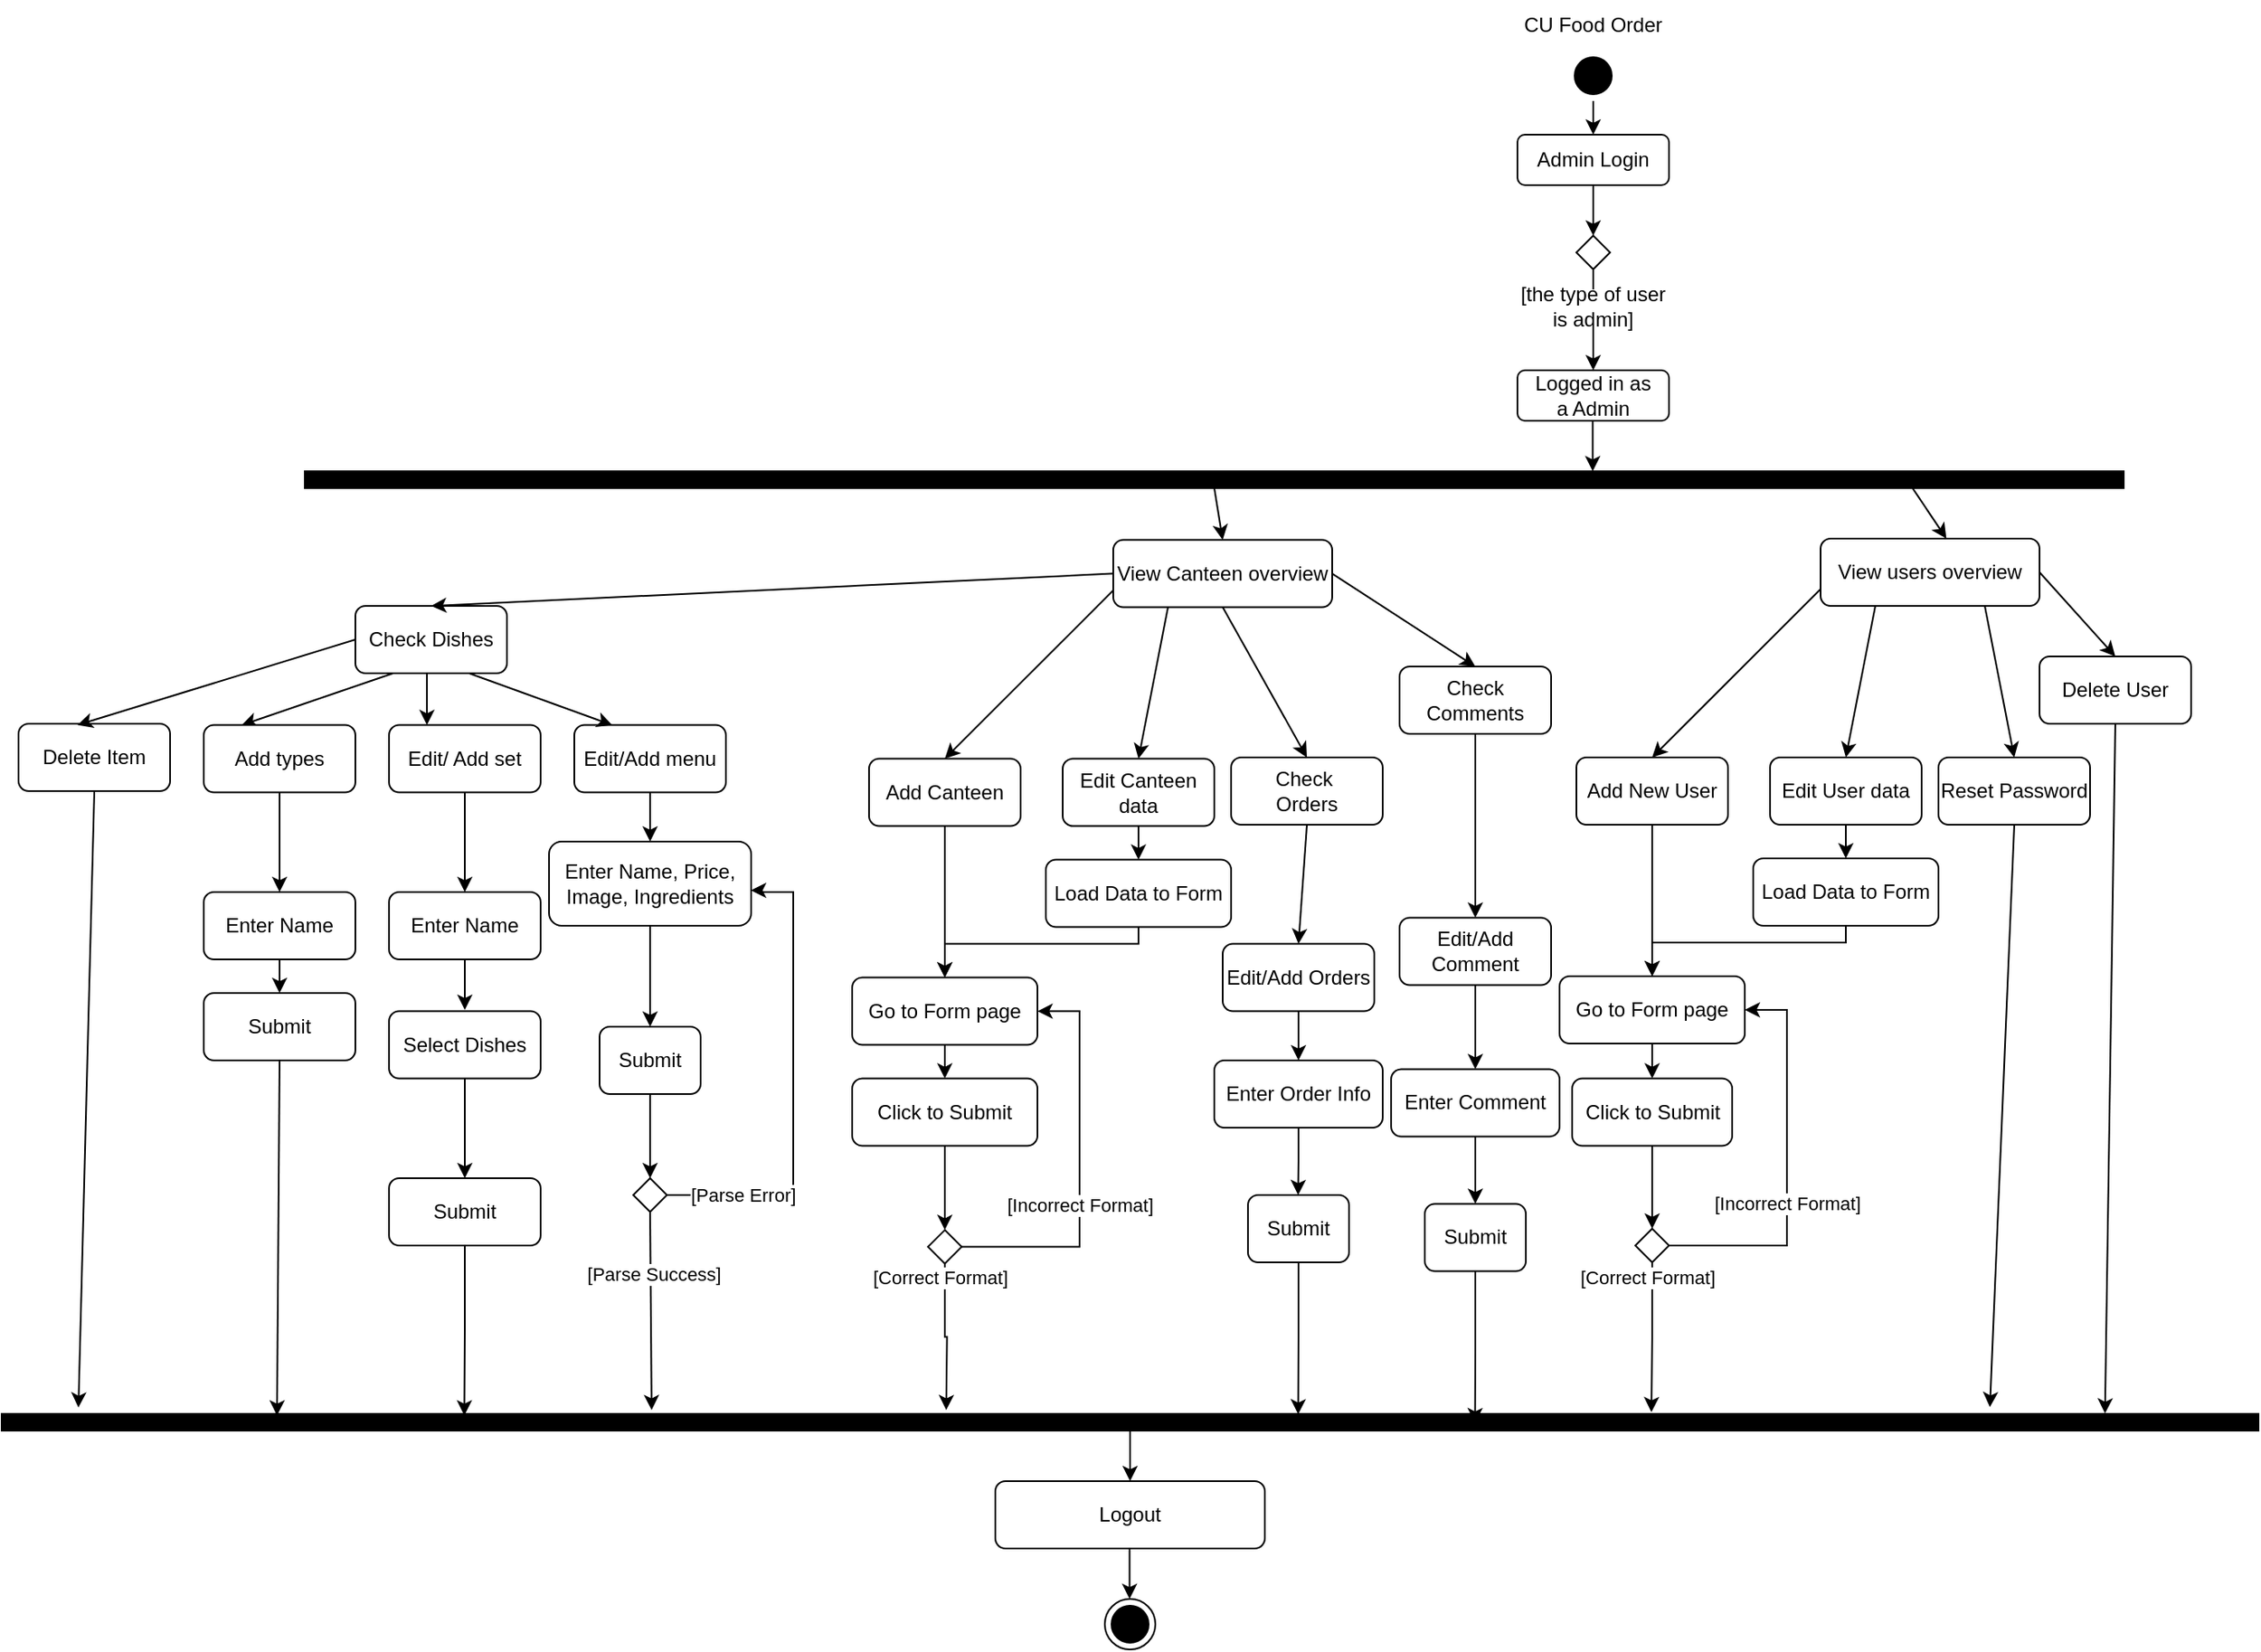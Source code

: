 <mxfile version="17.5.0" type="github">
  <diagram id="CyJgObJi3Y4IKMW2HgQD" name="Page-1">
    <mxGraphModel dx="2774" dy="965" grid="1" gridSize="10" guides="1" tooltips="1" connect="1" arrows="1" fold="1" page="1" pageScale="1" pageWidth="850" pageHeight="1100" math="0" shadow="0">
      <root>
        <mxCell id="0" />
        <mxCell id="1" parent="0" />
        <mxCell id="6IXAWy9S-mfrVJF5mJvr-1" value="" style="ellipse;html=1;shape=startState;fillColor=#000000;strokeColor=#000000;" vertex="1" parent="1">
          <mxGeometry x="460" y="190" width="30" height="30" as="geometry" />
        </mxCell>
        <mxCell id="6IXAWy9S-mfrVJF5mJvr-2" value="CU Food Order" style="text;html=1;strokeColor=none;fillColor=none;align=center;verticalAlign=middle;whiteSpace=wrap;rounded=0;" vertex="1" parent="1">
          <mxGeometry x="430" y="160" width="90" height="30" as="geometry" />
        </mxCell>
        <mxCell id="6IXAWy9S-mfrVJF5mJvr-3" value="Admin Login" style="rounded=1;whiteSpace=wrap;html=1;strokeColor=#000000;fillColor=#FFFFFF;" vertex="1" parent="1">
          <mxGeometry x="430" y="240" width="90" height="30" as="geometry" />
        </mxCell>
        <mxCell id="6IXAWy9S-mfrVJF5mJvr-4" value="" style="rhombus;whiteSpace=wrap;html=1;strokeColor=#000000;" vertex="1" parent="1">
          <mxGeometry x="465" y="300" width="20" height="20" as="geometry" />
        </mxCell>
        <mxCell id="6IXAWy9S-mfrVJF5mJvr-5" value="" style="endArrow=classic;html=1;rounded=0;strokeColor=#000000;exitX=0.5;exitY=1;exitDx=0;exitDy=0;" edge="1" parent="1" source="6IXAWy9S-mfrVJF5mJvr-3" target="6IXAWy9S-mfrVJF5mJvr-4">
          <mxGeometry width="50" height="50" relative="1" as="geometry">
            <mxPoint x="575" y="260" as="sourcePoint" />
            <mxPoint x="625" y="210" as="targetPoint" />
          </mxGeometry>
        </mxCell>
        <mxCell id="6IXAWy9S-mfrVJF5mJvr-6" value="" style="endArrow=classic;html=1;rounded=0;strokeColor=#000000;exitX=0.5;exitY=1;exitDx=0;exitDy=0;" edge="1" parent="1">
          <mxGeometry width="50" height="50" relative="1" as="geometry">
            <mxPoint x="475" y="320" as="sourcePoint" />
            <mxPoint x="475" y="380" as="targetPoint" />
          </mxGeometry>
        </mxCell>
        <mxCell id="6IXAWy9S-mfrVJF5mJvr-7" value="[the type of user is admin]" style="text;html=1;strokeColor=none;fillColor=#FFFFFF;align=center;verticalAlign=middle;whiteSpace=wrap;rounded=0;" vertex="1" parent="1">
          <mxGeometry x="430" y="332" width="90" height="20" as="geometry" />
        </mxCell>
        <mxCell id="6IXAWy9S-mfrVJF5mJvr-8" value="Logged in as&lt;br&gt;a Admin" style="rounded=1;whiteSpace=wrap;html=1;strokeColor=#000000;fillColor=#FFFFFF;" vertex="1" parent="1">
          <mxGeometry x="430" y="380" width="90" height="30" as="geometry" />
        </mxCell>
        <mxCell id="6IXAWy9S-mfrVJF5mJvr-9" value="" style="endArrow=classic;html=1;rounded=0;strokeColor=#000000;" edge="1" parent="1">
          <mxGeometry width="50" height="50" relative="1" as="geometry">
            <mxPoint x="474.7" y="410" as="sourcePoint" />
            <mxPoint x="474.7" y="440" as="targetPoint" />
          </mxGeometry>
        </mxCell>
        <mxCell id="6IXAWy9S-mfrVJF5mJvr-10" value="" style="rounded=0;whiteSpace=wrap;html=1;strokeColor=#000000;fillColor=#000000;" vertex="1" parent="1">
          <mxGeometry x="-290" y="440" width="1080" height="10" as="geometry" />
        </mxCell>
        <mxCell id="6IXAWy9S-mfrVJF5mJvr-11" value="View users overview" style="rounded=1;whiteSpace=wrap;html=1;strokeColor=#000000;fillColor=#FFFFFF;" vertex="1" parent="1">
          <mxGeometry x="610" y="480" width="130" height="40" as="geometry" />
        </mxCell>
        <mxCell id="6IXAWy9S-mfrVJF5mJvr-12" style="edgeStyle=orthogonalEdgeStyle;rounded=0;orthogonalLoop=1;jettySize=auto;html=1;exitX=0.5;exitY=1;exitDx=0;exitDy=0;entryX=0.5;entryY=0;entryDx=0;entryDy=0;" edge="1" parent="1" source="6IXAWy9S-mfrVJF5mJvr-13" target="6IXAWy9S-mfrVJF5mJvr-40">
          <mxGeometry relative="1" as="geometry" />
        </mxCell>
        <mxCell id="6IXAWy9S-mfrVJF5mJvr-13" value="Edit User data" style="rounded=1;whiteSpace=wrap;html=1;strokeColor=#000000;fillColor=#FFFFFF;" vertex="1" parent="1">
          <mxGeometry x="580" y="610" width="90" height="40" as="geometry" />
        </mxCell>
        <mxCell id="6IXAWy9S-mfrVJF5mJvr-14" value="Reset Password" style="rounded=1;whiteSpace=wrap;html=1;strokeColor=#000000;fillColor=#FFFFFF;" vertex="1" parent="1">
          <mxGeometry x="680" y="610" width="90" height="40" as="geometry" />
        </mxCell>
        <mxCell id="6IXAWy9S-mfrVJF5mJvr-15" value="Delete User" style="rounded=1;whiteSpace=wrap;html=1;strokeColor=#000000;fillColor=#FFFFFF;" vertex="1" parent="1">
          <mxGeometry x="740" y="550" width="90" height="40" as="geometry" />
        </mxCell>
        <mxCell id="6IXAWy9S-mfrVJF5mJvr-16" value="" style="rounded=0;whiteSpace=wrap;html=1;strokeColor=#000000;fillColor=#000000;" vertex="1" parent="1">
          <mxGeometry x="-470" y="1000" width="1340" height="10" as="geometry" />
        </mxCell>
        <mxCell id="6IXAWy9S-mfrVJF5mJvr-17" value="Logout" style="rounded=1;whiteSpace=wrap;html=1;strokeColor=#000000;fillColor=#FFFFFF;" vertex="1" parent="1">
          <mxGeometry x="120" y="1040" width="160" height="40" as="geometry" />
        </mxCell>
        <mxCell id="6IXAWy9S-mfrVJF5mJvr-18" value="" style="ellipse;html=1;shape=endState;fillColor=#000000;strokeColor=#000000;" vertex="1" parent="1">
          <mxGeometry x="185" y="1110" width="30" height="30" as="geometry" />
        </mxCell>
        <mxCell id="6IXAWy9S-mfrVJF5mJvr-19" value="" style="endArrow=classic;html=1;rounded=0;strokeColor=#000000;exitX=0.5;exitY=1;exitDx=0;exitDy=0;entryX=0.5;entryY=0;entryDx=0;entryDy=0;" edge="1" parent="1" source="6IXAWy9S-mfrVJF5mJvr-16" target="6IXAWy9S-mfrVJF5mJvr-17">
          <mxGeometry width="50" height="50" relative="1" as="geometry">
            <mxPoint x="420" y="1050" as="sourcePoint" />
            <mxPoint x="470" y="1000" as="targetPoint" />
          </mxGeometry>
        </mxCell>
        <mxCell id="6IXAWy9S-mfrVJF5mJvr-20" value="" style="endArrow=classic;html=1;rounded=0;strokeColor=#000000;exitX=0.5;exitY=1;exitDx=0;exitDy=0;entryX=0.5;entryY=0;entryDx=0;entryDy=0;" edge="1" parent="1">
          <mxGeometry width="50" height="50" relative="1" as="geometry">
            <mxPoint x="199.71" y="1080" as="sourcePoint" />
            <mxPoint x="199.71" y="1110" as="targetPoint" />
          </mxGeometry>
        </mxCell>
        <mxCell id="6IXAWy9S-mfrVJF5mJvr-21" value="" style="endArrow=classic;html=1;rounded=0;strokeColor=#000000;entryX=0.5;entryY=0;entryDx=0;entryDy=0;exitX=0.883;exitY=0.859;exitDx=0;exitDy=0;exitPerimeter=0;" edge="1" parent="1" source="6IXAWy9S-mfrVJF5mJvr-10">
          <mxGeometry width="50" height="50" relative="1" as="geometry">
            <mxPoint x="684.72" y="450" as="sourcePoint" />
            <mxPoint x="684.72" y="480" as="targetPoint" />
          </mxGeometry>
        </mxCell>
        <mxCell id="6IXAWy9S-mfrVJF5mJvr-22" value="" style="endArrow=classic;html=1;rounded=0;strokeColor=#000000;exitX=0.25;exitY=1;exitDx=0;exitDy=0;entryX=0.5;entryY=0;entryDx=0;entryDy=0;" edge="1" parent="1" source="6IXAWy9S-mfrVJF5mJvr-11" target="6IXAWy9S-mfrVJF5mJvr-13">
          <mxGeometry width="50" height="50" relative="1" as="geometry">
            <mxPoint x="650" y="510.0" as="sourcePoint" />
            <mxPoint x="545" y="560.0" as="targetPoint" />
          </mxGeometry>
        </mxCell>
        <mxCell id="6IXAWy9S-mfrVJF5mJvr-23" value="" style="endArrow=classic;html=1;rounded=0;strokeColor=#000000;exitX=0.75;exitY=1;exitDx=0;exitDy=0;entryX=0.5;entryY=0;entryDx=0;entryDy=0;" edge="1" parent="1" source="6IXAWy9S-mfrVJF5mJvr-11" target="6IXAWy9S-mfrVJF5mJvr-14">
          <mxGeometry width="50" height="50" relative="1" as="geometry">
            <mxPoint x="672.5" y="530.0" as="sourcePoint" />
            <mxPoint x="619" y="620" as="targetPoint" />
          </mxGeometry>
        </mxCell>
        <mxCell id="6IXAWy9S-mfrVJF5mJvr-24" value="" style="endArrow=classic;html=1;rounded=0;strokeColor=#000000;exitX=1;exitY=0.5;exitDx=0;exitDy=0;entryX=0.5;entryY=0;entryDx=0;entryDy=0;" edge="1" parent="1" source="6IXAWy9S-mfrVJF5mJvr-11" target="6IXAWy9S-mfrVJF5mJvr-15">
          <mxGeometry width="50" height="50" relative="1" as="geometry">
            <mxPoint x="695" y="530.0" as="sourcePoint" />
            <mxPoint x="735" y="620" as="targetPoint" />
          </mxGeometry>
        </mxCell>
        <mxCell id="6IXAWy9S-mfrVJF5mJvr-25" value="" style="endArrow=classic;html=1;rounded=0;strokeColor=#000000;exitX=0.5;exitY=1;exitDx=0;exitDy=0;entryX=0.881;entryY=-0.394;entryDx=0;entryDy=0;entryPerimeter=0;" edge="1" parent="1" source="6IXAWy9S-mfrVJF5mJvr-14" target="6IXAWy9S-mfrVJF5mJvr-16">
          <mxGeometry width="50" height="50" relative="1" as="geometry">
            <mxPoint x="546" y="611.28" as="sourcePoint" />
            <mxPoint x="680" y="1000" as="targetPoint" />
          </mxGeometry>
        </mxCell>
        <mxCell id="6IXAWy9S-mfrVJF5mJvr-26" value="" style="endArrow=classic;html=1;rounded=0;strokeColor=#000000;exitX=0.5;exitY=1;exitDx=0;exitDy=0;entryX=0.932;entryY=-0.022;entryDx=0;entryDy=0;entryPerimeter=0;" edge="1" parent="1" source="6IXAWy9S-mfrVJF5mJvr-15" target="6IXAWy9S-mfrVJF5mJvr-16">
          <mxGeometry width="50" height="50" relative="1" as="geometry">
            <mxPoint x="787.5" y="640" as="sourcePoint" />
            <mxPoint x="740" y="1000" as="targetPoint" />
          </mxGeometry>
        </mxCell>
        <mxCell id="6IXAWy9S-mfrVJF5mJvr-27" value="Add New User" style="rounded=1;whiteSpace=wrap;html=1;strokeColor=#000000;fillColor=#FFFFFF;" vertex="1" parent="1">
          <mxGeometry x="465" y="610" width="90" height="40" as="geometry" />
        </mxCell>
        <mxCell id="6IXAWy9S-mfrVJF5mJvr-28" value="" style="endArrow=classic;html=1;rounded=0;strokeColor=#000000;exitX=0;exitY=0.75;exitDx=0;exitDy=0;entryX=0.5;entryY=0;entryDx=0;entryDy=0;" edge="1" parent="1" source="6IXAWy9S-mfrVJF5mJvr-11" target="6IXAWy9S-mfrVJF5mJvr-27">
          <mxGeometry width="50" height="50" relative="1" as="geometry">
            <mxPoint x="553.5" y="560" as="sourcePoint" />
            <mxPoint x="520" y="650" as="targetPoint" />
          </mxGeometry>
        </mxCell>
        <mxCell id="6IXAWy9S-mfrVJF5mJvr-29" value="Go to Form page" style="rounded=1;whiteSpace=wrap;html=1;strokeColor=#000000;fillColor=#FFFFFF;" vertex="1" parent="1">
          <mxGeometry x="455" y="740" width="110" height="40" as="geometry" />
        </mxCell>
        <mxCell id="6IXAWy9S-mfrVJF5mJvr-30" value="" style="endArrow=classic;html=1;rounded=0;strokeColor=#000000;entryX=0.5;entryY=0;entryDx=0;entryDy=0;" edge="1" parent="1" target="6IXAWy9S-mfrVJF5mJvr-32">
          <mxGeometry width="50" height="50" relative="1" as="geometry">
            <mxPoint x="510" y="780" as="sourcePoint" />
            <mxPoint x="509.58" y="830" as="targetPoint" />
          </mxGeometry>
        </mxCell>
        <mxCell id="6IXAWy9S-mfrVJF5mJvr-31" style="edgeStyle=orthogonalEdgeStyle;rounded=0;orthogonalLoop=1;jettySize=auto;html=1;exitX=0.5;exitY=1;exitDx=0;exitDy=0;entryX=0.5;entryY=0;entryDx=0;entryDy=0;" edge="1" parent="1" source="6IXAWy9S-mfrVJF5mJvr-32" target="6IXAWy9S-mfrVJF5mJvr-37">
          <mxGeometry relative="1" as="geometry" />
        </mxCell>
        <mxCell id="6IXAWy9S-mfrVJF5mJvr-32" value="Click to Submit" style="rounded=1;whiteSpace=wrap;html=1;strokeColor=#000000;fillColor=#FFFFFF;" vertex="1" parent="1">
          <mxGeometry x="462.5" y="800.78" width="95" height="40" as="geometry" />
        </mxCell>
        <mxCell id="6IXAWy9S-mfrVJF5mJvr-33" style="edgeStyle=orthogonalEdgeStyle;rounded=0;orthogonalLoop=1;jettySize=auto;html=1;exitX=0.5;exitY=1;exitDx=0;exitDy=0;entryX=0.731;entryY=-0.1;entryDx=0;entryDy=0;entryPerimeter=0;" edge="1" parent="1" source="6IXAWy9S-mfrVJF5mJvr-37" target="6IXAWy9S-mfrVJF5mJvr-16">
          <mxGeometry relative="1" as="geometry">
            <Array as="points" />
          </mxGeometry>
        </mxCell>
        <mxCell id="6IXAWy9S-mfrVJF5mJvr-34" value="[Correct Format]" style="edgeLabel;html=1;align=center;verticalAlign=middle;resizable=0;points=[];" vertex="1" connectable="0" parent="6IXAWy9S-mfrVJF5mJvr-33">
          <mxGeometry x="-0.814" y="-3" relative="1" as="geometry">
            <mxPoint as="offset" />
          </mxGeometry>
        </mxCell>
        <mxCell id="6IXAWy9S-mfrVJF5mJvr-35" style="edgeStyle=orthogonalEdgeStyle;rounded=0;orthogonalLoop=1;jettySize=auto;html=1;exitX=1;exitY=0.5;exitDx=0;exitDy=0;entryX=1;entryY=0.5;entryDx=0;entryDy=0;" edge="1" parent="1" source="6IXAWy9S-mfrVJF5mJvr-37" target="6IXAWy9S-mfrVJF5mJvr-29">
          <mxGeometry relative="1" as="geometry">
            <mxPoint x="620" y="710" as="targetPoint" />
            <Array as="points">
              <mxPoint x="590" y="900" />
              <mxPoint x="590" y="760" />
            </Array>
          </mxGeometry>
        </mxCell>
        <mxCell id="6IXAWy9S-mfrVJF5mJvr-36" value="[Incorrect Format]" style="edgeLabel;html=1;align=center;verticalAlign=middle;resizable=0;points=[];" vertex="1" connectable="0" parent="6IXAWy9S-mfrVJF5mJvr-35">
          <mxGeometry x="0.412" relative="1" as="geometry">
            <mxPoint y="71" as="offset" />
          </mxGeometry>
        </mxCell>
        <mxCell id="6IXAWy9S-mfrVJF5mJvr-37" value="" style="rhombus;whiteSpace=wrap;html=1;strokeColor=#000000;" vertex="1" parent="1">
          <mxGeometry x="500" y="890" width="20" height="20" as="geometry" />
        </mxCell>
        <mxCell id="6IXAWy9S-mfrVJF5mJvr-38" style="edgeStyle=orthogonalEdgeStyle;rounded=0;orthogonalLoop=1;jettySize=auto;html=1;exitX=0.5;exitY=1;exitDx=0;exitDy=0;entryX=0.5;entryY=0;entryDx=0;entryDy=0;" edge="1" parent="1" source="6IXAWy9S-mfrVJF5mJvr-27" target="6IXAWy9S-mfrVJF5mJvr-29">
          <mxGeometry relative="1" as="geometry">
            <mxPoint x="510" y="710" as="sourcePoint" />
          </mxGeometry>
        </mxCell>
        <mxCell id="6IXAWy9S-mfrVJF5mJvr-39" style="edgeStyle=orthogonalEdgeStyle;rounded=0;orthogonalLoop=1;jettySize=auto;html=1;exitX=0.5;exitY=1;exitDx=0;exitDy=0;entryX=0.5;entryY=0;entryDx=0;entryDy=0;" edge="1" parent="1" source="6IXAWy9S-mfrVJF5mJvr-40" target="6IXAWy9S-mfrVJF5mJvr-29">
          <mxGeometry relative="1" as="geometry">
            <Array as="points">
              <mxPoint x="625" y="720" />
              <mxPoint x="510" y="720" />
            </Array>
          </mxGeometry>
        </mxCell>
        <mxCell id="6IXAWy9S-mfrVJF5mJvr-40" value="Load Data to Form" style="rounded=1;whiteSpace=wrap;html=1;strokeColor=#000000;fillColor=#FFFFFF;" vertex="1" parent="1">
          <mxGeometry x="570" y="670" width="110" height="40" as="geometry" />
        </mxCell>
        <mxCell id="6IXAWy9S-mfrVJF5mJvr-41" value="View Canteen overview" style="rounded=1;whiteSpace=wrap;html=1;strokeColor=#000000;fillColor=#FFFFFF;" vertex="1" parent="1">
          <mxGeometry x="190" y="480.78" width="130" height="40" as="geometry" />
        </mxCell>
        <mxCell id="6IXAWy9S-mfrVJF5mJvr-42" style="edgeStyle=orthogonalEdgeStyle;rounded=0;orthogonalLoop=1;jettySize=auto;html=1;exitX=0.5;exitY=1;exitDx=0;exitDy=0;entryX=0.5;entryY=0;entryDx=0;entryDy=0;" edge="1" parent="1" source="6IXAWy9S-mfrVJF5mJvr-43" target="6IXAWy9S-mfrVJF5mJvr-64">
          <mxGeometry relative="1" as="geometry" />
        </mxCell>
        <mxCell id="6IXAWy9S-mfrVJF5mJvr-43" value="Edit Canteen data" style="rounded=1;whiteSpace=wrap;html=1;strokeColor=#000000;fillColor=#FFFFFF;" vertex="1" parent="1">
          <mxGeometry x="160" y="610.78" width="90" height="40" as="geometry" />
        </mxCell>
        <mxCell id="6IXAWy9S-mfrVJF5mJvr-44" style="edgeStyle=orthogonalEdgeStyle;rounded=0;orthogonalLoop=1;jettySize=auto;html=1;exitX=0.5;exitY=1;exitDx=0;exitDy=0;entryX=0.25;entryY=0;entryDx=0;entryDy=0;" edge="1" parent="1" source="6IXAWy9S-mfrVJF5mJvr-45" target="6IXAWy9S-mfrVJF5mJvr-69">
          <mxGeometry relative="1" as="geometry" />
        </mxCell>
        <mxCell id="6IXAWy9S-mfrVJF5mJvr-45" value="Check Dishes" style="rounded=1;whiteSpace=wrap;html=1;strokeColor=#000000;fillColor=#FFFFFF;" vertex="1" parent="1">
          <mxGeometry x="-260" y="520" width="90" height="40" as="geometry" />
        </mxCell>
        <mxCell id="6IXAWy9S-mfrVJF5mJvr-46" value="Check Comments" style="rounded=1;whiteSpace=wrap;html=1;strokeColor=#000000;fillColor=#FFFFFF;" vertex="1" parent="1">
          <mxGeometry x="360" y="556.02" width="90" height="40" as="geometry" />
        </mxCell>
        <mxCell id="6IXAWy9S-mfrVJF5mJvr-47" value="" style="endArrow=classic;html=1;rounded=0;strokeColor=#000000;exitX=0.25;exitY=1;exitDx=0;exitDy=0;entryX=0.5;entryY=0;entryDx=0;entryDy=0;" edge="1" parent="1" source="6IXAWy9S-mfrVJF5mJvr-41" target="6IXAWy9S-mfrVJF5mJvr-43">
          <mxGeometry width="50" height="50" relative="1" as="geometry">
            <mxPoint x="230" y="510.78" as="sourcePoint" />
            <mxPoint x="125" y="560.78" as="targetPoint" />
          </mxGeometry>
        </mxCell>
        <mxCell id="6IXAWy9S-mfrVJF5mJvr-48" value="" style="endArrow=classic;html=1;rounded=0;strokeColor=#000000;exitX=0;exitY=0.5;exitDx=0;exitDy=0;entryX=0.5;entryY=0;entryDx=0;entryDy=0;" edge="1" parent="1" source="6IXAWy9S-mfrVJF5mJvr-41" target="6IXAWy9S-mfrVJF5mJvr-45">
          <mxGeometry width="50" height="50" relative="1" as="geometry">
            <mxPoint x="252.5" y="530.78" as="sourcePoint" />
            <mxPoint x="199" y="620.78" as="targetPoint" />
          </mxGeometry>
        </mxCell>
        <mxCell id="6IXAWy9S-mfrVJF5mJvr-49" value="" style="endArrow=classic;html=1;rounded=0;strokeColor=#000000;exitX=1;exitY=0.5;exitDx=0;exitDy=0;entryX=0.5;entryY=0;entryDx=0;entryDy=0;" edge="1" parent="1" source="6IXAWy9S-mfrVJF5mJvr-41" target="6IXAWy9S-mfrVJF5mJvr-46">
          <mxGeometry width="50" height="50" relative="1" as="geometry">
            <mxPoint x="275" y="530.78" as="sourcePoint" />
            <mxPoint x="315" y="620.78" as="targetPoint" />
          </mxGeometry>
        </mxCell>
        <mxCell id="6IXAWy9S-mfrVJF5mJvr-50" value="" style="endArrow=classic;html=1;rounded=0;strokeColor=#000000;exitX=0.25;exitY=1;exitDx=0;exitDy=0;entryX=0.25;entryY=0;entryDx=0;entryDy=0;" edge="1" parent="1" source="6IXAWy9S-mfrVJF5mJvr-45" target="6IXAWy9S-mfrVJF5mJvr-67">
          <mxGeometry width="50" height="50" relative="1" as="geometry">
            <mxPoint x="126" y="612.06" as="sourcePoint" />
            <mxPoint x="-250" y="640" as="targetPoint" />
          </mxGeometry>
        </mxCell>
        <mxCell id="6IXAWy9S-mfrVJF5mJvr-51" value="Add Canteen" style="rounded=1;whiteSpace=wrap;html=1;strokeColor=#000000;fillColor=#FFFFFF;" vertex="1" parent="1">
          <mxGeometry x="45" y="610.78" width="90" height="40" as="geometry" />
        </mxCell>
        <mxCell id="6IXAWy9S-mfrVJF5mJvr-52" value="" style="endArrow=classic;html=1;rounded=0;strokeColor=#000000;exitX=0;exitY=0.75;exitDx=0;exitDy=0;entryX=0.5;entryY=0;entryDx=0;entryDy=0;" edge="1" parent="1" source="6IXAWy9S-mfrVJF5mJvr-41" target="6IXAWy9S-mfrVJF5mJvr-51">
          <mxGeometry width="50" height="50" relative="1" as="geometry">
            <mxPoint x="133.5" y="560.78" as="sourcePoint" />
            <mxPoint x="100" y="650.78" as="targetPoint" />
          </mxGeometry>
        </mxCell>
        <mxCell id="6IXAWy9S-mfrVJF5mJvr-53" value="Go to Form page" style="rounded=1;whiteSpace=wrap;html=1;strokeColor=#000000;fillColor=#FFFFFF;" vertex="1" parent="1">
          <mxGeometry x="35" y="740.78" width="110" height="40" as="geometry" />
        </mxCell>
        <mxCell id="6IXAWy9S-mfrVJF5mJvr-54" value="" style="endArrow=classic;html=1;rounded=0;strokeColor=#000000;entryX=0.5;entryY=0;entryDx=0;entryDy=0;" edge="1" parent="1" target="6IXAWy9S-mfrVJF5mJvr-56">
          <mxGeometry width="50" height="50" relative="1" as="geometry">
            <mxPoint x="90" y="780.78" as="sourcePoint" />
            <mxPoint x="89.58" y="830.78" as="targetPoint" />
          </mxGeometry>
        </mxCell>
        <mxCell id="6IXAWy9S-mfrVJF5mJvr-55" style="edgeStyle=orthogonalEdgeStyle;rounded=0;orthogonalLoop=1;jettySize=auto;html=1;exitX=0.5;exitY=1;exitDx=0;exitDy=0;entryX=0.5;entryY=0;entryDx=0;entryDy=0;" edge="1" parent="1" source="6IXAWy9S-mfrVJF5mJvr-56" target="6IXAWy9S-mfrVJF5mJvr-61">
          <mxGeometry relative="1" as="geometry" />
        </mxCell>
        <mxCell id="6IXAWy9S-mfrVJF5mJvr-56" value="Click to Submit" style="rounded=1;whiteSpace=wrap;html=1;strokeColor=#000000;fillColor=#FFFFFF;" vertex="1" parent="1">
          <mxGeometry x="35" y="800.78" width="110" height="40" as="geometry" />
        </mxCell>
        <mxCell id="6IXAWy9S-mfrVJF5mJvr-57" style="edgeStyle=orthogonalEdgeStyle;rounded=0;orthogonalLoop=1;jettySize=auto;html=1;exitX=0.5;exitY=1;exitDx=0;exitDy=0;entryX=0.562;entryY=-0.3;entryDx=0;entryDy=0;entryPerimeter=0;" edge="1" parent="1" source="6IXAWy9S-mfrVJF5mJvr-61">
          <mxGeometry relative="1" as="geometry">
            <mxPoint x="90.84" y="997.78" as="targetPoint" />
          </mxGeometry>
        </mxCell>
        <mxCell id="6IXAWy9S-mfrVJF5mJvr-58" value="[Correct Format]" style="edgeLabel;html=1;align=center;verticalAlign=middle;resizable=0;points=[];" vertex="1" connectable="0" parent="6IXAWy9S-mfrVJF5mJvr-57">
          <mxGeometry x="-0.814" y="-3" relative="1" as="geometry">
            <mxPoint as="offset" />
          </mxGeometry>
        </mxCell>
        <mxCell id="6IXAWy9S-mfrVJF5mJvr-59" style="edgeStyle=orthogonalEdgeStyle;rounded=0;orthogonalLoop=1;jettySize=auto;html=1;exitX=1;exitY=0.5;exitDx=0;exitDy=0;entryX=1;entryY=0.5;entryDx=0;entryDy=0;" edge="1" parent="1" source="6IXAWy9S-mfrVJF5mJvr-61" target="6IXAWy9S-mfrVJF5mJvr-53">
          <mxGeometry relative="1" as="geometry">
            <mxPoint x="200" y="710.78" as="targetPoint" />
            <Array as="points">
              <mxPoint x="170" y="900.78" />
              <mxPoint x="170" y="760.78" />
            </Array>
          </mxGeometry>
        </mxCell>
        <mxCell id="6IXAWy9S-mfrVJF5mJvr-60" value="[Incorrect Format]" style="edgeLabel;html=1;align=center;verticalAlign=middle;resizable=0;points=[];" vertex="1" connectable="0" parent="6IXAWy9S-mfrVJF5mJvr-59">
          <mxGeometry x="0.412" relative="1" as="geometry">
            <mxPoint y="71" as="offset" />
          </mxGeometry>
        </mxCell>
        <mxCell id="6IXAWy9S-mfrVJF5mJvr-61" value="" style="rhombus;whiteSpace=wrap;html=1;strokeColor=#000000;" vertex="1" parent="1">
          <mxGeometry x="80" y="890.78" width="20" height="20" as="geometry" />
        </mxCell>
        <mxCell id="6IXAWy9S-mfrVJF5mJvr-62" style="edgeStyle=orthogonalEdgeStyle;rounded=0;orthogonalLoop=1;jettySize=auto;html=1;exitX=0.5;exitY=1;exitDx=0;exitDy=0;entryX=0.5;entryY=0;entryDx=0;entryDy=0;" edge="1" parent="1" source="6IXAWy9S-mfrVJF5mJvr-51" target="6IXAWy9S-mfrVJF5mJvr-53">
          <mxGeometry relative="1" as="geometry">
            <mxPoint x="90" y="710.78" as="sourcePoint" />
          </mxGeometry>
        </mxCell>
        <mxCell id="6IXAWy9S-mfrVJF5mJvr-63" style="edgeStyle=orthogonalEdgeStyle;rounded=0;orthogonalLoop=1;jettySize=auto;html=1;exitX=0.5;exitY=1;exitDx=0;exitDy=0;entryX=0.5;entryY=0;entryDx=0;entryDy=0;" edge="1" parent="1" source="6IXAWy9S-mfrVJF5mJvr-64" target="6IXAWy9S-mfrVJF5mJvr-53">
          <mxGeometry relative="1" as="geometry">
            <Array as="points">
              <mxPoint x="205" y="720.78" />
              <mxPoint x="90" y="720.78" />
            </Array>
          </mxGeometry>
        </mxCell>
        <mxCell id="6IXAWy9S-mfrVJF5mJvr-64" value="Load Data to Form" style="rounded=1;whiteSpace=wrap;html=1;strokeColor=#000000;fillColor=#FFFFFF;" vertex="1" parent="1">
          <mxGeometry x="150" y="670.78" width="110" height="40" as="geometry" />
        </mxCell>
        <mxCell id="6IXAWy9S-mfrVJF5mJvr-65" value="" style="endArrow=classic;html=1;rounded=0;strokeColor=#000000;entryX=0.5;entryY=0;entryDx=0;entryDy=0;exitX=0.5;exitY=1;exitDx=0;exitDy=0;" edge="1" parent="1" source="6IXAWy9S-mfrVJF5mJvr-10" target="6IXAWy9S-mfrVJF5mJvr-41">
          <mxGeometry width="50" height="50" relative="1" as="geometry">
            <mxPoint x="360" y="460" as="sourcePoint" />
            <mxPoint x="580" y="480.78" as="targetPoint" />
          </mxGeometry>
        </mxCell>
        <mxCell id="6IXAWy9S-mfrVJF5mJvr-66" style="edgeStyle=orthogonalEdgeStyle;rounded=0;orthogonalLoop=1;jettySize=auto;html=1;exitX=0.5;exitY=1;exitDx=0;exitDy=0;entryX=0.5;entryY=0;entryDx=0;entryDy=0;" edge="1" parent="1" source="6IXAWy9S-mfrVJF5mJvr-67" target="6IXAWy9S-mfrVJF5mJvr-79">
          <mxGeometry relative="1" as="geometry" />
        </mxCell>
        <mxCell id="6IXAWy9S-mfrVJF5mJvr-67" value="Add types" style="rounded=1;whiteSpace=wrap;html=1;strokeColor=#000000;fillColor=#FFFFFF;" vertex="1" parent="1">
          <mxGeometry x="-350" y="590.78" width="90" height="40" as="geometry" />
        </mxCell>
        <mxCell id="6IXAWy9S-mfrVJF5mJvr-68" style="edgeStyle=orthogonalEdgeStyle;rounded=0;orthogonalLoop=1;jettySize=auto;html=1;exitX=0.5;exitY=1;exitDx=0;exitDy=0;entryX=0.5;entryY=0;entryDx=0;entryDy=0;" edge="1" parent="1" source="6IXAWy9S-mfrVJF5mJvr-69" target="6IXAWy9S-mfrVJF5mJvr-83">
          <mxGeometry relative="1" as="geometry" />
        </mxCell>
        <mxCell id="6IXAWy9S-mfrVJF5mJvr-69" value="Edit/ Add set" style="rounded=1;whiteSpace=wrap;html=1;strokeColor=#000000;fillColor=#FFFFFF;" vertex="1" parent="1">
          <mxGeometry x="-240" y="590.78" width="90" height="40" as="geometry" />
        </mxCell>
        <mxCell id="6IXAWy9S-mfrVJF5mJvr-70" style="edgeStyle=orthogonalEdgeStyle;rounded=0;orthogonalLoop=1;jettySize=auto;html=1;exitX=0.5;exitY=1;exitDx=0;exitDy=0;entryX=0.5;entryY=0;entryDx=0;entryDy=0;" edge="1" parent="1" source="6IXAWy9S-mfrVJF5mJvr-71" target="6IXAWy9S-mfrVJF5mJvr-89">
          <mxGeometry relative="1" as="geometry">
            <Array as="points">
              <mxPoint x="-85" y="650" />
              <mxPoint x="-85" y="650" />
            </Array>
          </mxGeometry>
        </mxCell>
        <mxCell id="6IXAWy9S-mfrVJF5mJvr-71" value="Edit/Add menu" style="rounded=1;whiteSpace=wrap;html=1;strokeColor=#000000;fillColor=#FFFFFF;" vertex="1" parent="1">
          <mxGeometry x="-130" y="590.78" width="90" height="40" as="geometry" />
        </mxCell>
        <mxCell id="6IXAWy9S-mfrVJF5mJvr-72" value="Check&amp;nbsp;&lt;br&gt;Orders" style="rounded=1;whiteSpace=wrap;html=1;strokeColor=#000000;fillColor=#FFFFFF;" vertex="1" parent="1">
          <mxGeometry x="260" y="610" width="90" height="40" as="geometry" />
        </mxCell>
        <mxCell id="6IXAWy9S-mfrVJF5mJvr-73" value="" style="endArrow=classic;html=1;rounded=0;strokeColor=#000000;exitX=0.5;exitY=1;exitDx=0;exitDy=0;entryX=0.5;entryY=0;entryDx=0;entryDy=0;" edge="1" parent="1" source="6IXAWy9S-mfrVJF5mJvr-41" target="6IXAWy9S-mfrVJF5mJvr-72">
          <mxGeometry width="50" height="50" relative="1" as="geometry">
            <mxPoint x="297.5" y="525" as="sourcePoint" />
            <mxPoint x="280" y="615" as="targetPoint" />
          </mxGeometry>
        </mxCell>
        <mxCell id="6IXAWy9S-mfrVJF5mJvr-74" value="" style="endArrow=classic;html=1;rounded=0;strokeColor=#000000;exitX=0.75;exitY=1;exitDx=0;exitDy=0;entryX=0.25;entryY=0;entryDx=0;entryDy=0;" edge="1" parent="1" source="6IXAWy9S-mfrVJF5mJvr-45" target="6IXAWy9S-mfrVJF5mJvr-71">
          <mxGeometry width="50" height="50" relative="1" as="geometry">
            <mxPoint x="0.5" y="559.22" as="sourcePoint" />
            <mxPoint x="-112" y="590.0" as="targetPoint" />
          </mxGeometry>
        </mxCell>
        <mxCell id="6IXAWy9S-mfrVJF5mJvr-75" value="Delete Item" style="rounded=1;whiteSpace=wrap;html=1;strokeColor=#000000;fillColor=#FFFFFF;" vertex="1" parent="1">
          <mxGeometry x="-460" y="590" width="90" height="40" as="geometry" />
        </mxCell>
        <mxCell id="6IXAWy9S-mfrVJF5mJvr-76" value="" style="endArrow=classic;html=1;rounded=0;strokeColor=#000000;exitX=0;exitY=0.5;exitDx=0;exitDy=0;entryX=0.25;entryY=0;entryDx=0;entryDy=0;" edge="1" parent="1" source="6IXAWy9S-mfrVJF5mJvr-45">
          <mxGeometry width="50" height="50" relative="1" as="geometry">
            <mxPoint x="-312.5" y="560" as="sourcePoint" />
            <mxPoint x="-425" y="590.78" as="targetPoint" />
          </mxGeometry>
        </mxCell>
        <mxCell id="6IXAWy9S-mfrVJF5mJvr-77" value="" style="endArrow=classic;html=1;rounded=0;exitX=0.5;exitY=1;exitDx=0;exitDy=0;entryX=0.034;entryY=-0.374;entryDx=0;entryDy=0;entryPerimeter=0;" edge="1" parent="1" source="6IXAWy9S-mfrVJF5mJvr-75" target="6IXAWy9S-mfrVJF5mJvr-16">
          <mxGeometry width="50" height="50" relative="1" as="geometry">
            <mxPoint x="-440" y="770" as="sourcePoint" />
            <mxPoint x="-390" y="720" as="targetPoint" />
          </mxGeometry>
        </mxCell>
        <mxCell id="6IXAWy9S-mfrVJF5mJvr-78" style="edgeStyle=orthogonalEdgeStyle;rounded=0;orthogonalLoop=1;jettySize=auto;html=1;exitX=0.5;exitY=1;exitDx=0;exitDy=0;entryX=0.5;entryY=0;entryDx=0;entryDy=0;" edge="1" parent="1" source="6IXAWy9S-mfrVJF5mJvr-79" target="6IXAWy9S-mfrVJF5mJvr-80">
          <mxGeometry relative="1" as="geometry" />
        </mxCell>
        <mxCell id="6IXAWy9S-mfrVJF5mJvr-79" value="Enter Name" style="rounded=1;whiteSpace=wrap;html=1;strokeColor=#000000;fillColor=#FFFFFF;" vertex="1" parent="1">
          <mxGeometry x="-350" y="690" width="90" height="40" as="geometry" />
        </mxCell>
        <mxCell id="6IXAWy9S-mfrVJF5mJvr-80" value="Submit" style="rounded=1;whiteSpace=wrap;html=1;strokeColor=#000000;fillColor=#FFFFFF;" vertex="1" parent="1">
          <mxGeometry x="-350" y="750" width="90" height="40" as="geometry" />
        </mxCell>
        <mxCell id="6IXAWy9S-mfrVJF5mJvr-81" value="" style="endArrow=classic;html=1;rounded=0;exitX=0.5;exitY=1;exitDx=0;exitDy=0;entryX=0.122;entryY=0.1;entryDx=0;entryDy=0;entryPerimeter=0;" edge="1" parent="1" source="6IXAWy9S-mfrVJF5mJvr-80" target="6IXAWy9S-mfrVJF5mJvr-16">
          <mxGeometry width="50" height="50" relative="1" as="geometry">
            <mxPoint x="-178.32" y="660" as="sourcePoint" />
            <mxPoint x="-180.0" y="1027.33" as="targetPoint" />
          </mxGeometry>
        </mxCell>
        <mxCell id="6IXAWy9S-mfrVJF5mJvr-82" style="edgeStyle=orthogonalEdgeStyle;rounded=0;orthogonalLoop=1;jettySize=auto;html=1;exitX=0.5;exitY=1;exitDx=0;exitDy=0;" edge="1" parent="1" source="6IXAWy9S-mfrVJF5mJvr-83">
          <mxGeometry relative="1" as="geometry">
            <mxPoint x="-195" y="760" as="targetPoint" />
          </mxGeometry>
        </mxCell>
        <mxCell id="6IXAWy9S-mfrVJF5mJvr-83" value="Enter Name" style="rounded=1;whiteSpace=wrap;html=1;strokeColor=#000000;fillColor=#FFFFFF;" vertex="1" parent="1">
          <mxGeometry x="-240" y="690" width="90" height="40" as="geometry" />
        </mxCell>
        <mxCell id="6IXAWy9S-mfrVJF5mJvr-84" style="edgeStyle=orthogonalEdgeStyle;rounded=0;orthogonalLoop=1;jettySize=auto;html=1;exitX=0.5;exitY=1;exitDx=0;exitDy=0;" edge="1" parent="1" source="6IXAWy9S-mfrVJF5mJvr-85">
          <mxGeometry relative="1" as="geometry">
            <mxPoint x="-195" y="860" as="targetPoint" />
          </mxGeometry>
        </mxCell>
        <mxCell id="6IXAWy9S-mfrVJF5mJvr-85" value="Select Dishes" style="rounded=1;whiteSpace=wrap;html=1;strokeColor=#000000;fillColor=#FFFFFF;" vertex="1" parent="1">
          <mxGeometry x="-240" y="760.78" width="90" height="40" as="geometry" />
        </mxCell>
        <mxCell id="6IXAWy9S-mfrVJF5mJvr-86" style="edgeStyle=orthogonalEdgeStyle;rounded=0;orthogonalLoop=1;jettySize=auto;html=1;exitX=0.5;exitY=1;exitDx=0;exitDy=0;entryX=0.205;entryY=0.1;entryDx=0;entryDy=0;entryPerimeter=0;" edge="1" parent="1" source="6IXAWy9S-mfrVJF5mJvr-87" target="6IXAWy9S-mfrVJF5mJvr-16">
          <mxGeometry relative="1" as="geometry" />
        </mxCell>
        <mxCell id="6IXAWy9S-mfrVJF5mJvr-87" value="Submit" style="rounded=1;whiteSpace=wrap;html=1;strokeColor=#000000;fillColor=#FFFFFF;" vertex="1" parent="1">
          <mxGeometry x="-240" y="860" width="90" height="40" as="geometry" />
        </mxCell>
        <mxCell id="6IXAWy9S-mfrVJF5mJvr-88" style="edgeStyle=orthogonalEdgeStyle;rounded=0;orthogonalLoop=1;jettySize=auto;html=1;exitX=0.5;exitY=1;exitDx=0;exitDy=0;entryX=0.5;entryY=0;entryDx=0;entryDy=0;" edge="1" parent="1" source="6IXAWy9S-mfrVJF5mJvr-89" target="6IXAWy9S-mfrVJF5mJvr-91">
          <mxGeometry relative="1" as="geometry" />
        </mxCell>
        <mxCell id="6IXAWy9S-mfrVJF5mJvr-89" value="Enter Name, Price, Image, Ingredients" style="rounded=1;whiteSpace=wrap;html=1;strokeColor=#000000;fillColor=#FFFFFF;" vertex="1" parent="1">
          <mxGeometry x="-145" y="660" width="120" height="50" as="geometry" />
        </mxCell>
        <mxCell id="6IXAWy9S-mfrVJF5mJvr-90" style="edgeStyle=orthogonalEdgeStyle;rounded=0;orthogonalLoop=1;jettySize=auto;html=1;exitX=0.5;exitY=1;exitDx=0;exitDy=0;entryX=0.5;entryY=0;entryDx=0;entryDy=0;" edge="1" parent="1" source="6IXAWy9S-mfrVJF5mJvr-91" target="6IXAWy9S-mfrVJF5mJvr-94">
          <mxGeometry relative="1" as="geometry" />
        </mxCell>
        <mxCell id="6IXAWy9S-mfrVJF5mJvr-91" value="Submit" style="rounded=1;whiteSpace=wrap;html=1;strokeColor=#000000;fillColor=#FFFFFF;" vertex="1" parent="1">
          <mxGeometry x="-115" y="770" width="60" height="40" as="geometry" />
        </mxCell>
        <mxCell id="6IXAWy9S-mfrVJF5mJvr-92" style="edgeStyle=orthogonalEdgeStyle;rounded=0;orthogonalLoop=1;jettySize=auto;html=1;exitX=1;exitY=0.5;exitDx=0;exitDy=0;entryX=0.999;entryY=0.58;entryDx=0;entryDy=0;entryPerimeter=0;" edge="1" parent="1" source="6IXAWy9S-mfrVJF5mJvr-94" target="6IXAWy9S-mfrVJF5mJvr-89">
          <mxGeometry relative="1" as="geometry">
            <mxPoint x="-20" y="690" as="targetPoint" />
            <Array as="points">
              <mxPoint y="870" />
              <mxPoint y="690" />
              <mxPoint x="-20" y="690" />
              <mxPoint x="-20" y="689" />
            </Array>
          </mxGeometry>
        </mxCell>
        <mxCell id="6IXAWy9S-mfrVJF5mJvr-93" value="[Parse Error]" style="edgeLabel;html=1;align=center;verticalAlign=middle;resizable=0;points=[];" vertex="1" connectable="0" parent="6IXAWy9S-mfrVJF5mJvr-92">
          <mxGeometry x="-0.808" y="-1" relative="1" as="geometry">
            <mxPoint x="18" y="-1" as="offset" />
          </mxGeometry>
        </mxCell>
        <mxCell id="6IXAWy9S-mfrVJF5mJvr-94" value="" style="rhombus;whiteSpace=wrap;html=1;strokeColor=#000000;" vertex="1" parent="1">
          <mxGeometry x="-95" y="860" width="20" height="20" as="geometry" />
        </mxCell>
        <mxCell id="6IXAWy9S-mfrVJF5mJvr-95" value="" style="endArrow=classic;html=1;rounded=0;exitX=0.5;exitY=1;exitDx=0;exitDy=0;entryX=0.288;entryY=-0.221;entryDx=0;entryDy=0;entryPerimeter=0;" edge="1" parent="1" source="6IXAWy9S-mfrVJF5mJvr-94" target="6IXAWy9S-mfrVJF5mJvr-16">
          <mxGeometry width="50" height="50" relative="1" as="geometry">
            <mxPoint x="10" y="900" as="sourcePoint" />
            <mxPoint x="60" y="850" as="targetPoint" />
          </mxGeometry>
        </mxCell>
        <mxCell id="6IXAWy9S-mfrVJF5mJvr-96" value="[Parse Success]" style="edgeLabel;html=1;align=center;verticalAlign=middle;resizable=0;points=[];" vertex="1" connectable="0" parent="6IXAWy9S-mfrVJF5mJvr-95">
          <mxGeometry x="-0.382" y="1" relative="1" as="geometry">
            <mxPoint as="offset" />
          </mxGeometry>
        </mxCell>
        <mxCell id="6IXAWy9S-mfrVJF5mJvr-97" value="" style="endArrow=classic;html=1;rounded=0;exitX=0.5;exitY=1;exitDx=0;exitDy=0;entryX=0.5;entryY=0;entryDx=0;entryDy=0;" edge="1" parent="1" source="6IXAWy9S-mfrVJF5mJvr-1" target="6IXAWy9S-mfrVJF5mJvr-3">
          <mxGeometry width="50" height="50" relative="1" as="geometry">
            <mxPoint x="570" y="240" as="sourcePoint" />
            <mxPoint x="620" y="190" as="targetPoint" />
          </mxGeometry>
        </mxCell>
        <mxCell id="6IXAWy9S-mfrVJF5mJvr-98" style="edgeStyle=orthogonalEdgeStyle;rounded=0;orthogonalLoop=1;jettySize=auto;html=1;exitX=0.5;exitY=1;exitDx=0;exitDy=0;entryX=0.5;entryY=0;entryDx=0;entryDy=0;" edge="1" parent="1" source="6IXAWy9S-mfrVJF5mJvr-99" target="6IXAWy9S-mfrVJF5mJvr-102">
          <mxGeometry relative="1" as="geometry">
            <mxPoint x="364.783" y="790" as="targetPoint" />
          </mxGeometry>
        </mxCell>
        <mxCell id="6IXAWy9S-mfrVJF5mJvr-99" value="Edit/Add Comment" style="rounded=1;whiteSpace=wrap;html=1;strokeColor=#000000;fillColor=#FFFFFF;" vertex="1" parent="1">
          <mxGeometry x="360" y="705.24" width="90" height="40" as="geometry" />
        </mxCell>
        <mxCell id="6IXAWy9S-mfrVJF5mJvr-100" value="" style="endArrow=classic;html=1;rounded=0;exitX=0.5;exitY=1;exitDx=0;exitDy=0;entryX=0.5;entryY=0;entryDx=0;entryDy=0;" edge="1" parent="1" source="6IXAWy9S-mfrVJF5mJvr-46" target="6IXAWy9S-mfrVJF5mJvr-99">
          <mxGeometry width="50" height="50" relative="1" as="geometry">
            <mxPoint x="330" y="735.24" as="sourcePoint" />
            <mxPoint x="380" y="685.24" as="targetPoint" />
          </mxGeometry>
        </mxCell>
        <mxCell id="6IXAWy9S-mfrVJF5mJvr-101" style="edgeStyle=orthogonalEdgeStyle;rounded=0;orthogonalLoop=1;jettySize=auto;html=1;exitX=0.5;exitY=1;exitDx=0;exitDy=0;entryX=0.5;entryY=0;entryDx=0;entryDy=0;" edge="1" parent="1" source="6IXAWy9S-mfrVJF5mJvr-102" target="6IXAWy9S-mfrVJF5mJvr-104">
          <mxGeometry relative="1" as="geometry">
            <mxPoint x="364.783" y="870" as="targetPoint" />
          </mxGeometry>
        </mxCell>
        <mxCell id="6IXAWy9S-mfrVJF5mJvr-102" value="Enter Comment" style="rounded=1;whiteSpace=wrap;html=1;strokeColor=#000000;fillColor=#FFFFFF;" vertex="1" parent="1">
          <mxGeometry x="355" y="795.24" width="100" height="40" as="geometry" />
        </mxCell>
        <mxCell id="6IXAWy9S-mfrVJF5mJvr-103" style="edgeStyle=orthogonalEdgeStyle;rounded=0;orthogonalLoop=1;jettySize=auto;html=1;exitX=0.5;exitY=1;exitDx=0;exitDy=0;entryX=0.623;entryY=0.03;entryDx=0;entryDy=0;entryPerimeter=0;" edge="1" parent="1" source="6IXAWy9S-mfrVJF5mJvr-104">
          <mxGeometry relative="1" as="geometry">
            <mxPoint x="404.82" y="1005.54" as="targetPoint" />
          </mxGeometry>
        </mxCell>
        <mxCell id="6IXAWy9S-mfrVJF5mJvr-104" value="Submit" style="rounded=1;whiteSpace=wrap;html=1;strokeColor=#000000;fillColor=#FFFFFF;" vertex="1" parent="1">
          <mxGeometry x="375" y="875.24" width="60" height="40" as="geometry" />
        </mxCell>
        <mxCell id="6IXAWy9S-mfrVJF5mJvr-105" style="edgeStyle=orthogonalEdgeStyle;rounded=0;orthogonalLoop=1;jettySize=auto;html=1;exitX=0.5;exitY=1;exitDx=0;exitDy=0;entryX=0.5;entryY=0;entryDx=0;entryDy=0;" edge="1" parent="1" source="6IXAWy9S-mfrVJF5mJvr-106" target="6IXAWy9S-mfrVJF5mJvr-108">
          <mxGeometry relative="1" as="geometry" />
        </mxCell>
        <mxCell id="6IXAWy9S-mfrVJF5mJvr-106" value="Edit/Add Orders" style="rounded=1;whiteSpace=wrap;html=1;strokeColor=#000000;fillColor=#FFFFFF;" vertex="1" parent="1">
          <mxGeometry x="255" y="720.78" width="90" height="40" as="geometry" />
        </mxCell>
        <mxCell id="6IXAWy9S-mfrVJF5mJvr-107" style="edgeStyle=orthogonalEdgeStyle;rounded=0;orthogonalLoop=1;jettySize=auto;html=1;exitX=0.5;exitY=1;exitDx=0;exitDy=0;" edge="1" parent="1" source="6IXAWy9S-mfrVJF5mJvr-108">
          <mxGeometry relative="1" as="geometry">
            <mxPoint x="299.783" y="870" as="targetPoint" />
          </mxGeometry>
        </mxCell>
        <mxCell id="6IXAWy9S-mfrVJF5mJvr-108" value="Enter Order Info" style="rounded=1;whiteSpace=wrap;html=1;strokeColor=#000000;fillColor=#FFFFFF;" vertex="1" parent="1">
          <mxGeometry x="250" y="790" width="100" height="40" as="geometry" />
        </mxCell>
        <mxCell id="6IXAWy9S-mfrVJF5mJvr-109" style="edgeStyle=orthogonalEdgeStyle;rounded=0;orthogonalLoop=1;jettySize=auto;html=1;exitX=0.5;exitY=1;exitDx=0;exitDy=0;entryX=0.623;entryY=0.03;entryDx=0;entryDy=0;entryPerimeter=0;" edge="1" parent="1" source="6IXAWy9S-mfrVJF5mJvr-110">
          <mxGeometry relative="1" as="geometry">
            <mxPoint x="299.82" y="1000.3" as="targetPoint" />
          </mxGeometry>
        </mxCell>
        <mxCell id="6IXAWy9S-mfrVJF5mJvr-110" value="Submit" style="rounded=1;whiteSpace=wrap;html=1;strokeColor=#000000;fillColor=#FFFFFF;" vertex="1" parent="1">
          <mxGeometry x="270" y="870" width="60" height="40" as="geometry" />
        </mxCell>
        <mxCell id="6IXAWy9S-mfrVJF5mJvr-111" value="" style="endArrow=classic;html=1;rounded=0;exitX=0.5;exitY=1;exitDx=0;exitDy=0;entryX=0.5;entryY=0;entryDx=0;entryDy=0;" edge="1" parent="1" source="6IXAWy9S-mfrVJF5mJvr-72" target="6IXAWy9S-mfrVJF5mJvr-106">
          <mxGeometry width="50" height="50" relative="1" as="geometry">
            <mxPoint x="310" y="780" as="sourcePoint" />
            <mxPoint x="360" y="730" as="targetPoint" />
          </mxGeometry>
        </mxCell>
      </root>
    </mxGraphModel>
  </diagram>
</mxfile>
